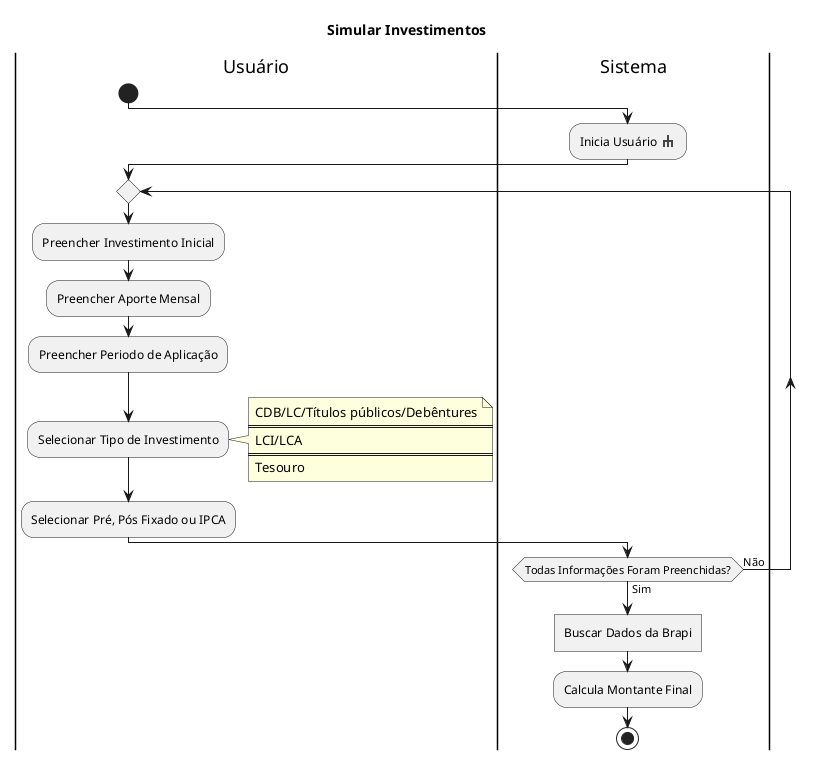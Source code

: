 @startuml

sprite $rake [16x16/8] {
0000000000000000
0000000jj0000000
0000000jj0000000
0005555jj5555000
000jjeejjeejj000
000jj00jj00jj000
000jj00jj00jj000
0000000000000000
}

title Simular Investimentos

|Usuário|
start
|Sistema|
:Inicia Usuário <$rake>;
|Usuário|
repeat
    :Preencher Investimento Inicial;
    :Preencher Aporte Mensal;
    :Preencher Periodo de Aplicação;
    :Selecionar Tipo de Investimento;
    note right
        CDB/LC/Títulos públicos/Debêntures
        ====
        LCI/LCA
        ====
        Tesouro
    end note
    :Selecionar Pré, Pós Fixado ou IPCA;
    |Sistema|
repeat while(Todas Informações Foram Preenchidas?) is (Não) not (Sim)
:Buscar Dados da Brapi]
:Calcula Montante Final;
stop

@enduml
